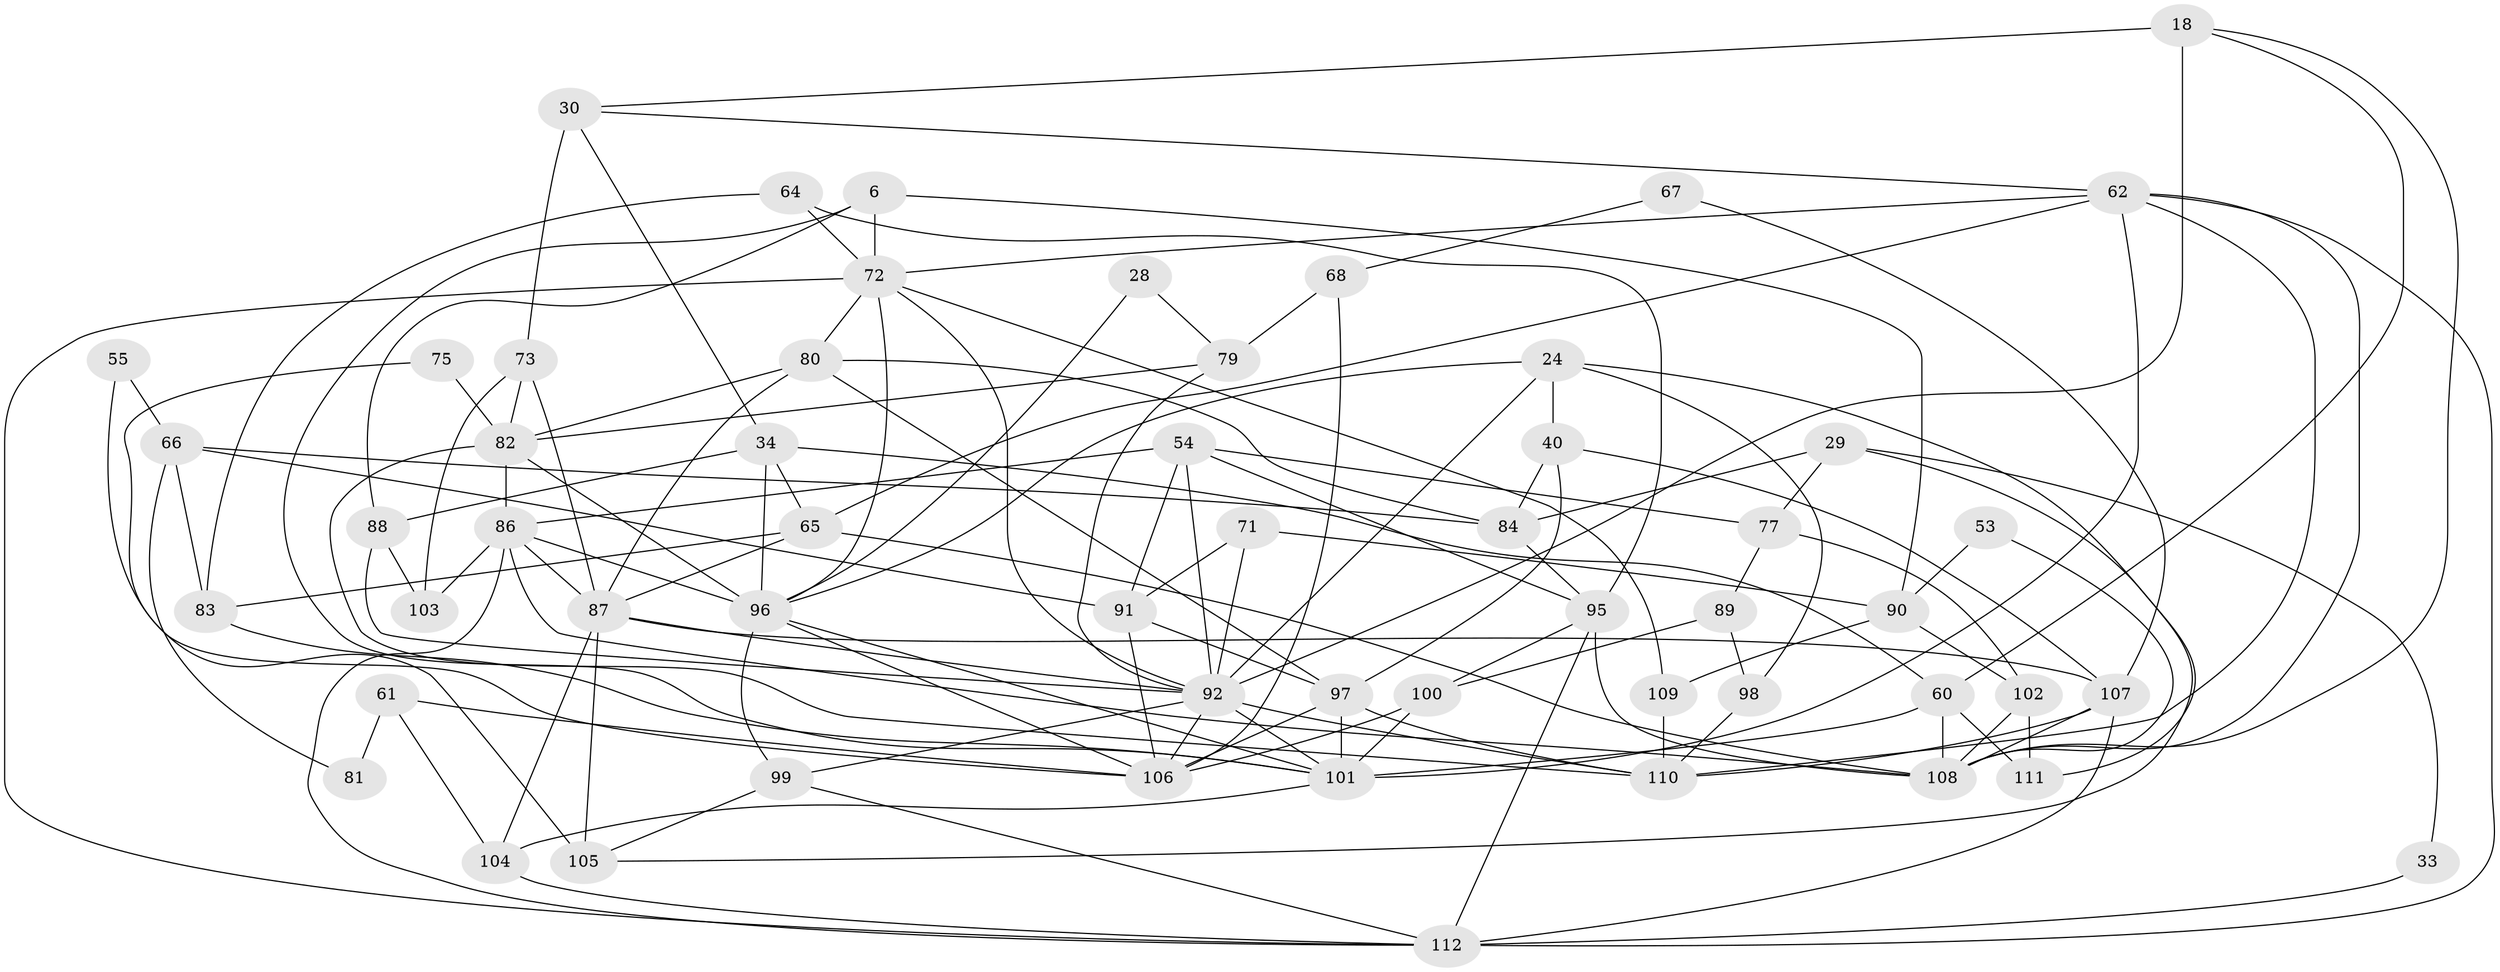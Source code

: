 // original degree distribution, {6: 0.08928571428571429, 4: 0.29464285714285715, 2: 0.16071428571428573, 5: 0.20535714285714285, 3: 0.20535714285714285, 7: 0.03571428571428571, 8: 0.008928571428571428}
// Generated by graph-tools (version 1.1) at 2025/51/03/09/25 04:51:46]
// undirected, 56 vertices, 134 edges
graph export_dot {
graph [start="1"]
  node [color=gray90,style=filled];
  6;
  18 [super="+15"];
  24 [super="+2"];
  28;
  29;
  30 [super="+13"];
  33;
  34 [super="+32"];
  40;
  53;
  54 [super="+46"];
  55;
  60;
  61;
  62 [super="+56+48"];
  64;
  65;
  66;
  67;
  68;
  71;
  72 [super="+63"];
  73;
  75;
  77;
  79;
  80;
  81;
  82 [super="+8+57"];
  83;
  84;
  86 [super="+23+74+5"];
  87 [super="+27+69+38"];
  88;
  89;
  90 [super="+58"];
  91 [super="+22+36"];
  92 [super="+39+70+85"];
  95 [super="+4+59"];
  96 [super="+35+41"];
  97 [super="+12+49"];
  98;
  99;
  100;
  101 [super="+52+21"];
  102;
  103;
  104 [super="+16"];
  105 [super="+50"];
  106 [super="+43"];
  107 [super="+45"];
  108 [super="+94+93+51"];
  109;
  110 [super="+78+76"];
  111 [super="+37"];
  112 [super="+31+42"];
  6 -- 72;
  6 -- 88;
  6 -- 101;
  6 -- 90;
  18 -- 60 [weight=2];
  18 -- 30;
  18 -- 92 [weight=3];
  18 -- 108;
  24 -- 40 [weight=2];
  24 -- 98;
  24 -- 111;
  24 -- 92;
  24 -- 96;
  28 -- 79;
  28 -- 96;
  29 -- 84;
  29 -- 105;
  29 -- 33;
  29 -- 77;
  30 -- 73 [weight=2];
  30 -- 62;
  30 -- 34;
  33 -- 112;
  34 -- 65;
  34 -- 88;
  34 -- 60;
  34 -- 96;
  40 -- 84;
  40 -- 107;
  40 -- 97;
  53 -- 108;
  53 -- 90;
  54 -- 92 [weight=2];
  54 -- 95;
  54 -- 91;
  54 -- 77;
  54 -- 86;
  55 -- 66;
  55 -- 106;
  60 -- 108 [weight=2];
  60 -- 101;
  60 -- 111;
  61 -- 81;
  61 -- 106;
  61 -- 104;
  62 -- 112;
  62 -- 65;
  62 -- 108 [weight=2];
  62 -- 110 [weight=3];
  62 -- 101 [weight=3];
  62 -- 72;
  64 -- 95;
  64 -- 83;
  64 -- 72;
  65 -- 83;
  65 -- 87;
  65 -- 108;
  66 -- 83;
  66 -- 84;
  66 -- 81;
  66 -- 91;
  67 -- 68;
  67 -- 107;
  68 -- 79;
  68 -- 106;
  71 -- 90;
  71 -- 91;
  71 -- 92;
  72 -- 112 [weight=2];
  72 -- 92 [weight=2];
  72 -- 96 [weight=2];
  72 -- 80;
  72 -- 109;
  73 -- 103;
  73 -- 82;
  73 -- 87;
  75 -- 105;
  75 -- 82;
  77 -- 89;
  77 -- 102;
  79 -- 82;
  79 -- 92;
  80 -- 82;
  80 -- 84;
  80 -- 97;
  80 -- 87;
  82 -- 110 [weight=2];
  82 -- 96;
  82 -- 86;
  83 -- 101;
  84 -- 95;
  86 -- 112 [weight=2];
  86 -- 103;
  86 -- 108;
  86 -- 96 [weight=2];
  86 -- 87 [weight=2];
  87 -- 105 [weight=2];
  87 -- 92;
  87 -- 104 [weight=3];
  87 -- 107;
  88 -- 103;
  88 -- 92;
  89 -- 100;
  89 -- 98;
  90 -- 102;
  90 -- 109;
  91 -- 97;
  91 -- 106;
  92 -- 99;
  92 -- 106;
  92 -- 110 [weight=2];
  92 -- 101;
  95 -- 112 [weight=3];
  95 -- 100;
  95 -- 108 [weight=4];
  96 -- 101;
  96 -- 106;
  96 -- 99;
  97 -- 110;
  97 -- 106;
  97 -- 101;
  98 -- 110;
  99 -- 112;
  99 -- 105;
  100 -- 101;
  100 -- 106;
  101 -- 104;
  102 -- 111;
  102 -- 108;
  104 -- 112;
  107 -- 110;
  107 -- 112;
  107 -- 108;
  109 -- 110 [weight=3];
}
